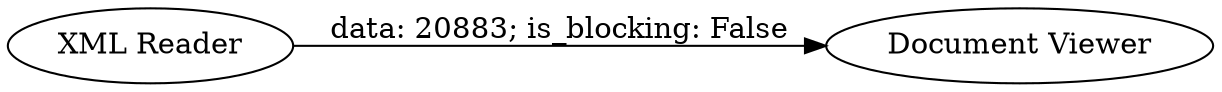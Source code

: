 digraph {
	"9139647463526238023_3" [label="XML Reader"]
	"9139647463526238023_2" [label="Document Viewer"]
	"9139647463526238023_3" -> "9139647463526238023_2" [label="data: 20883; is_blocking: False"]
	rankdir=LR
}
